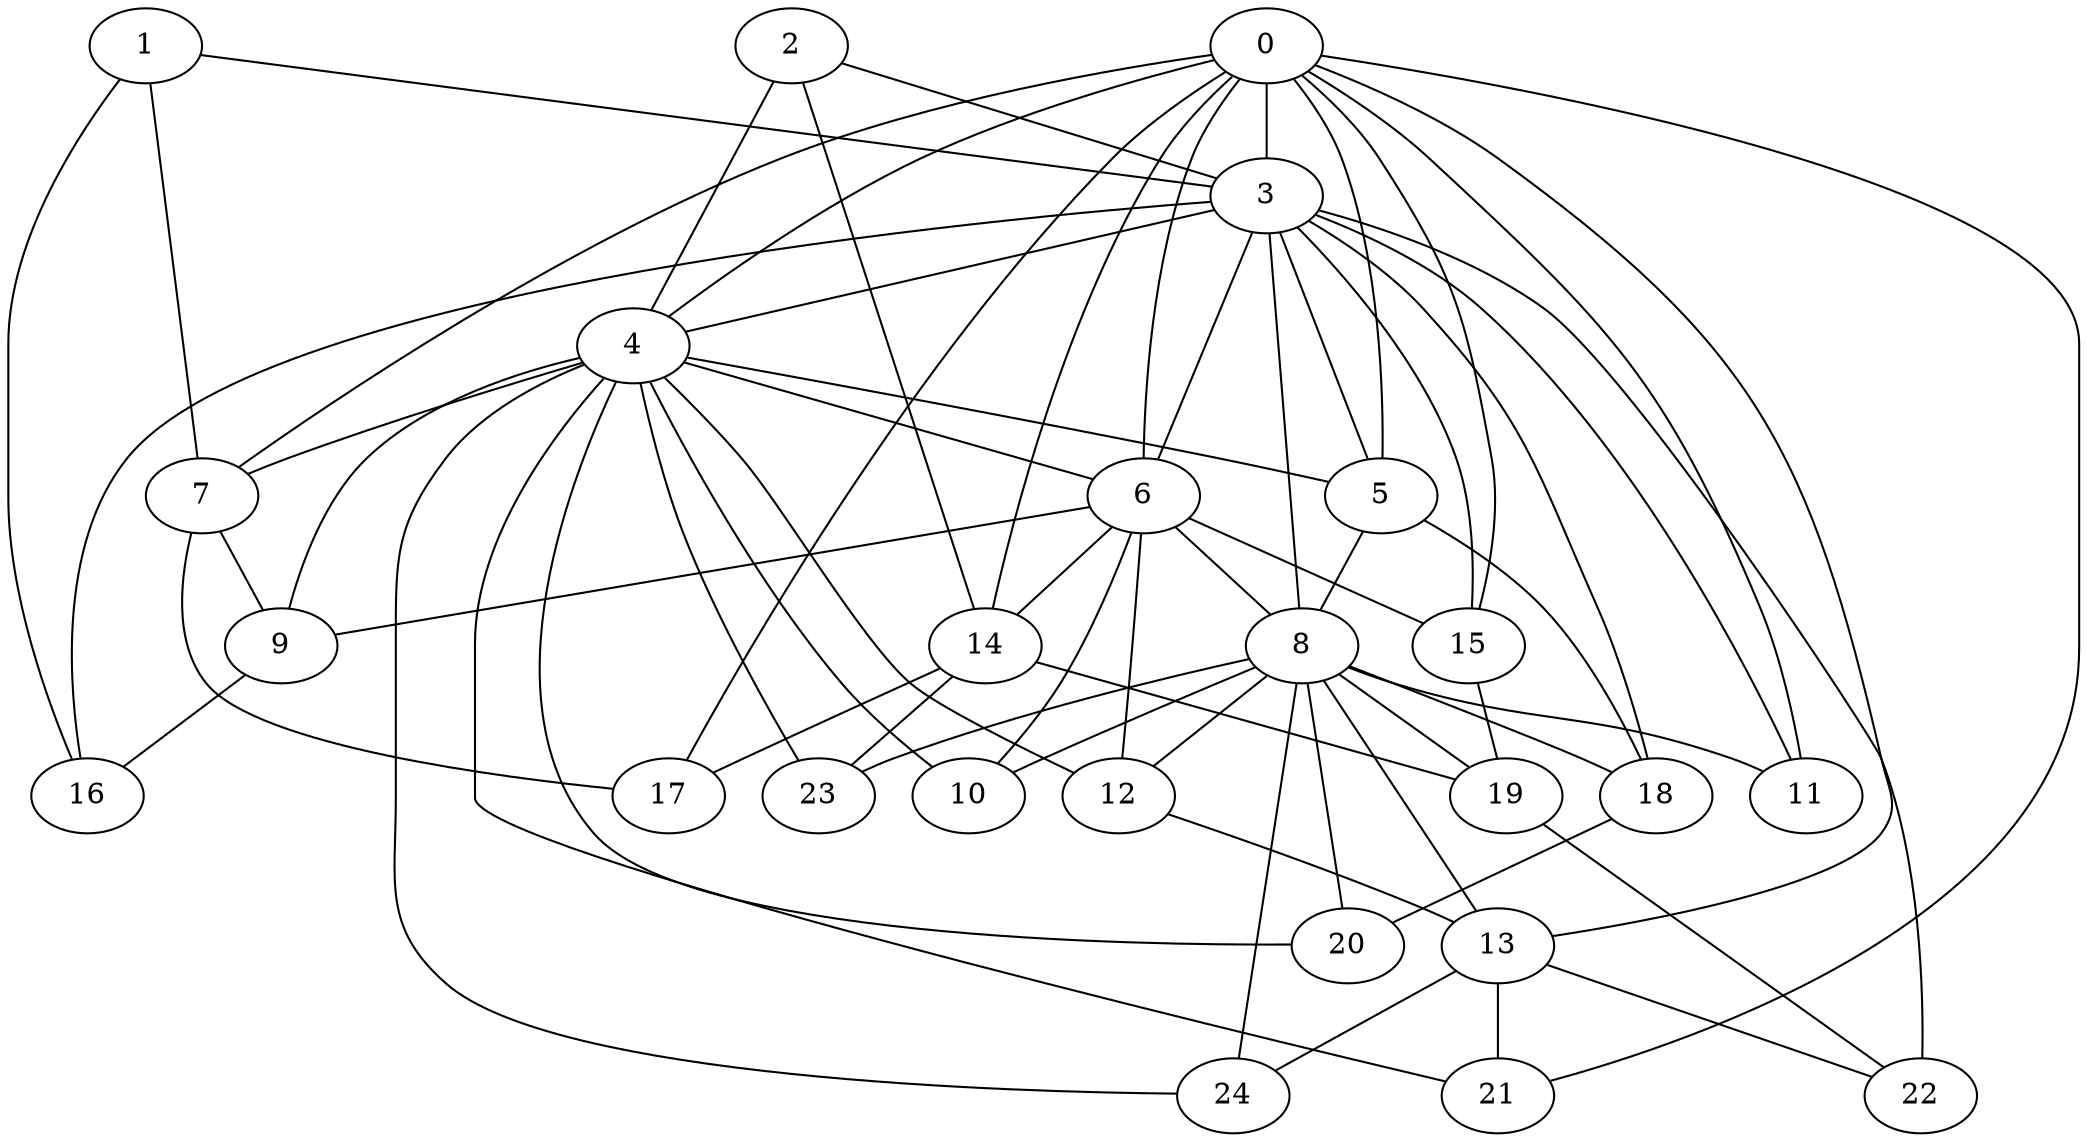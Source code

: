 strict graph "barabasi_albert_graph(25,3)" {
0;
1;
2;
3;
4;
5;
6;
7;
8;
9;
10;
11;
12;
13;
14;
15;
16;
17;
18;
19;
20;
21;
22;
23;
24;
0 -- 3  [is_available=True, prob="0.721981177145"];
0 -- 4  [is_available=True, prob="0.011332284762"];
0 -- 5  [is_available=True, prob="0.22852653205"];
0 -- 6  [is_available=True, prob="0.156959790532"];
0 -- 7  [is_available=True, prob="0.264139607086"];
0 -- 11  [is_available=True, prob="0.568657116295"];
0 -- 13  [is_available=True, prob="1.0"];
0 -- 14  [is_available=True, prob="0.637724564587"];
0 -- 15  [is_available=True, prob="0.368021398765"];
0 -- 17  [is_available=True, prob="1.0"];
0 -- 21  [is_available=True, prob="1.0"];
1 -- 16  [is_available=True, prob="1.0"];
1 -- 3  [is_available=True, prob="1.0"];
1 -- 7  [is_available=True, prob="1.0"];
2 -- 3  [is_available=True, prob="1.0"];
2 -- 4  [is_available=True, prob="0.0775581850338"];
2 -- 14  [is_available=True, prob="0.865200435598"];
3 -- 4  [is_available=True, prob="1.0"];
3 -- 5  [is_available=True, prob="0.61714630444"];
3 -- 6  [is_available=True, prob="0.127250958272"];
3 -- 8  [is_available=True, prob="0.373012590131"];
3 -- 11  [is_available=True, prob="0.593328504238"];
3 -- 15  [is_available=True, prob="1.0"];
3 -- 16  [is_available=True, prob="0.803977100789"];
3 -- 18  [is_available=True, prob="0.220361647136"];
3 -- 22  [is_available=True, prob="0.872601021569"];
4 -- 5  [is_available=True, prob="0.869851942109"];
4 -- 6  [is_available=True, prob="0.808973135894"];
4 -- 7  [is_available=True, prob="0.259637692918"];
4 -- 9  [is_available=True, prob="0.349085384747"];
4 -- 10  [is_available=True, prob="0.937892968313"];
4 -- 12  [is_available=True, prob="0.545751834788"];
4 -- 20  [is_available=True, prob="0.0779676427911"];
4 -- 21  [is_available=True, prob="0.692576310818"];
4 -- 23  [is_available=True, prob="1.0"];
4 -- 24  [is_available=True, prob="1.0"];
5 -- 8  [is_available=True, prob="1.0"];
5 -- 18  [is_available=True, prob="0.123631137253"];
6 -- 8  [is_available=True, prob="0.697166515644"];
6 -- 9  [is_available=True, prob="1.0"];
6 -- 10  [is_available=True, prob="1.0"];
6 -- 12  [is_available=True, prob="0.485284480367"];
6 -- 14  [is_available=True, prob="1.0"];
6 -- 15  [is_available=True, prob="0.155059955235"];
7 -- 17  [is_available=True, prob="0.619981407144"];
7 -- 9  [is_available=True, prob="0.479004749632"];
8 -- 10  [is_available=True, prob="1.0"];
8 -- 11  [is_available=True, prob="0.345174471276"];
8 -- 12  [is_available=True, prob="1.0"];
8 -- 13  [is_available=True, prob="0.421590278997"];
8 -- 18  [is_available=True, prob="0.894845160759"];
8 -- 19  [is_available=True, prob="0.00626110420695"];
8 -- 20  [is_available=True, prob="0.73460339351"];
8 -- 23  [is_available=True, prob="0.601275374513"];
8 -- 24  [is_available=True, prob="0.180885022854"];
9 -- 16  [is_available=True, prob="0.528371610342"];
12 -- 13  [is_available=True, prob="0.226844356379"];
13 -- 21  [is_available=True, prob="0.91444122461"];
13 -- 22  [is_available=True, prob="0.998223261167"];
13 -- 24  [is_available=True, prob="1.0"];
14 -- 17  [is_available=True, prob="0.268195574591"];
14 -- 19  [is_available=True, prob="0.521493768531"];
14 -- 23  [is_available=True, prob="0.213864791997"];
15 -- 19  [is_available=True, prob="0.459094221921"];
18 -- 20  [is_available=True, prob="1.0"];
19 -- 22  [is_available=True, prob="0.475818052431"];
}
